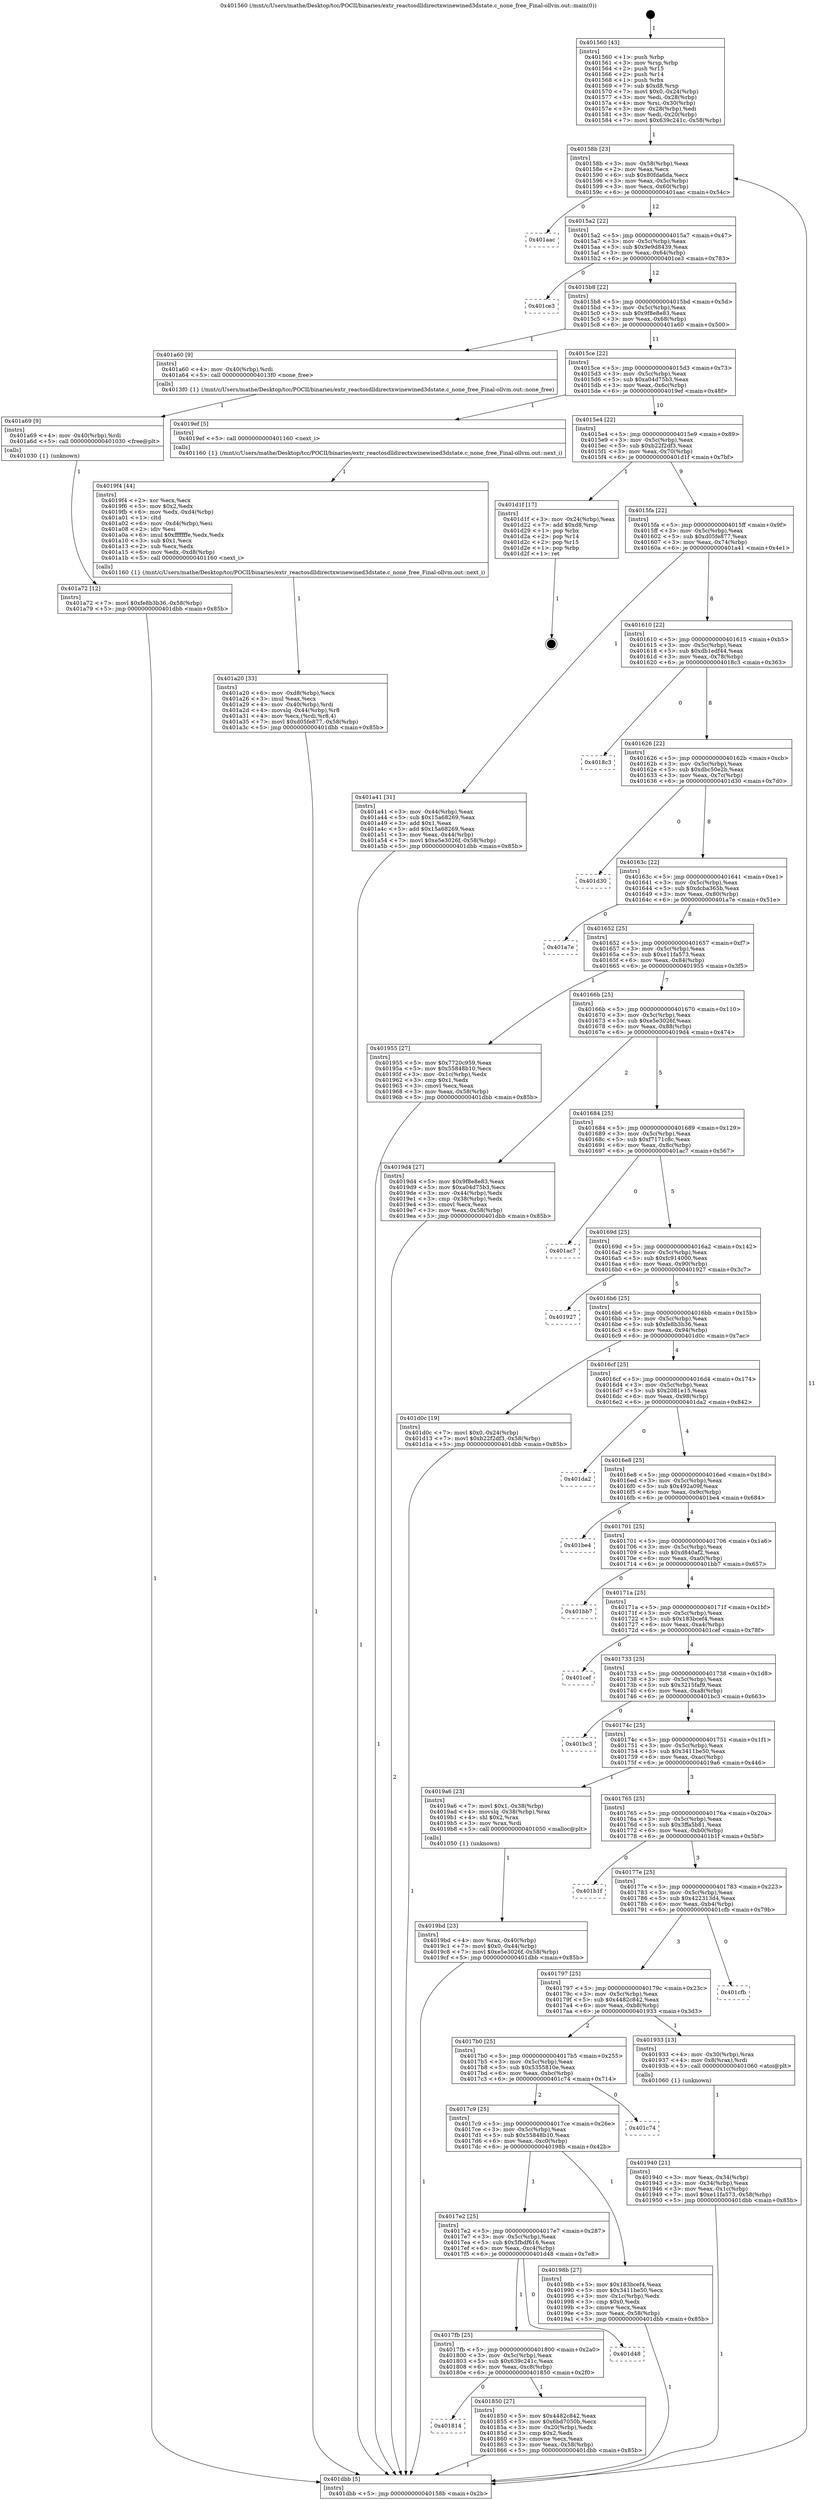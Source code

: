 digraph "0x401560" {
  label = "0x401560 (/mnt/c/Users/mathe/Desktop/tcc/POCII/binaries/extr_reactosdlldirectxwinewined3dstate.c_none_free_Final-ollvm.out::main(0))"
  labelloc = "t"
  node[shape=record]

  Entry [label="",width=0.3,height=0.3,shape=circle,fillcolor=black,style=filled]
  "0x40158b" [label="{
     0x40158b [23]\l
     | [instrs]\l
     &nbsp;&nbsp;0x40158b \<+3\>: mov -0x58(%rbp),%eax\l
     &nbsp;&nbsp;0x40158e \<+2\>: mov %eax,%ecx\l
     &nbsp;&nbsp;0x401590 \<+6\>: sub $0x80fda6da,%ecx\l
     &nbsp;&nbsp;0x401596 \<+3\>: mov %eax,-0x5c(%rbp)\l
     &nbsp;&nbsp;0x401599 \<+3\>: mov %ecx,-0x60(%rbp)\l
     &nbsp;&nbsp;0x40159c \<+6\>: je 0000000000401aac \<main+0x54c\>\l
  }"]
  "0x401aac" [label="{
     0x401aac\l
  }", style=dashed]
  "0x4015a2" [label="{
     0x4015a2 [22]\l
     | [instrs]\l
     &nbsp;&nbsp;0x4015a2 \<+5\>: jmp 00000000004015a7 \<main+0x47\>\l
     &nbsp;&nbsp;0x4015a7 \<+3\>: mov -0x5c(%rbp),%eax\l
     &nbsp;&nbsp;0x4015aa \<+5\>: sub $0x9e9d8439,%eax\l
     &nbsp;&nbsp;0x4015af \<+3\>: mov %eax,-0x64(%rbp)\l
     &nbsp;&nbsp;0x4015b2 \<+6\>: je 0000000000401ce3 \<main+0x783\>\l
  }"]
  Exit [label="",width=0.3,height=0.3,shape=circle,fillcolor=black,style=filled,peripheries=2]
  "0x401ce3" [label="{
     0x401ce3\l
  }", style=dashed]
  "0x4015b8" [label="{
     0x4015b8 [22]\l
     | [instrs]\l
     &nbsp;&nbsp;0x4015b8 \<+5\>: jmp 00000000004015bd \<main+0x5d\>\l
     &nbsp;&nbsp;0x4015bd \<+3\>: mov -0x5c(%rbp),%eax\l
     &nbsp;&nbsp;0x4015c0 \<+5\>: sub $0x9f8e8e83,%eax\l
     &nbsp;&nbsp;0x4015c5 \<+3\>: mov %eax,-0x68(%rbp)\l
     &nbsp;&nbsp;0x4015c8 \<+6\>: je 0000000000401a60 \<main+0x500\>\l
  }"]
  "0x401a72" [label="{
     0x401a72 [12]\l
     | [instrs]\l
     &nbsp;&nbsp;0x401a72 \<+7\>: movl $0xfe8b3b36,-0x58(%rbp)\l
     &nbsp;&nbsp;0x401a79 \<+5\>: jmp 0000000000401dbb \<main+0x85b\>\l
  }"]
  "0x401a60" [label="{
     0x401a60 [9]\l
     | [instrs]\l
     &nbsp;&nbsp;0x401a60 \<+4\>: mov -0x40(%rbp),%rdi\l
     &nbsp;&nbsp;0x401a64 \<+5\>: call 00000000004013f0 \<none_free\>\l
     | [calls]\l
     &nbsp;&nbsp;0x4013f0 \{1\} (/mnt/c/Users/mathe/Desktop/tcc/POCII/binaries/extr_reactosdlldirectxwinewined3dstate.c_none_free_Final-ollvm.out::none_free)\l
  }"]
  "0x4015ce" [label="{
     0x4015ce [22]\l
     | [instrs]\l
     &nbsp;&nbsp;0x4015ce \<+5\>: jmp 00000000004015d3 \<main+0x73\>\l
     &nbsp;&nbsp;0x4015d3 \<+3\>: mov -0x5c(%rbp),%eax\l
     &nbsp;&nbsp;0x4015d6 \<+5\>: sub $0xa04d75b3,%eax\l
     &nbsp;&nbsp;0x4015db \<+3\>: mov %eax,-0x6c(%rbp)\l
     &nbsp;&nbsp;0x4015de \<+6\>: je 00000000004019ef \<main+0x48f\>\l
  }"]
  "0x401a69" [label="{
     0x401a69 [9]\l
     | [instrs]\l
     &nbsp;&nbsp;0x401a69 \<+4\>: mov -0x40(%rbp),%rdi\l
     &nbsp;&nbsp;0x401a6d \<+5\>: call 0000000000401030 \<free@plt\>\l
     | [calls]\l
     &nbsp;&nbsp;0x401030 \{1\} (unknown)\l
  }"]
  "0x4019ef" [label="{
     0x4019ef [5]\l
     | [instrs]\l
     &nbsp;&nbsp;0x4019ef \<+5\>: call 0000000000401160 \<next_i\>\l
     | [calls]\l
     &nbsp;&nbsp;0x401160 \{1\} (/mnt/c/Users/mathe/Desktop/tcc/POCII/binaries/extr_reactosdlldirectxwinewined3dstate.c_none_free_Final-ollvm.out::next_i)\l
  }"]
  "0x4015e4" [label="{
     0x4015e4 [22]\l
     | [instrs]\l
     &nbsp;&nbsp;0x4015e4 \<+5\>: jmp 00000000004015e9 \<main+0x89\>\l
     &nbsp;&nbsp;0x4015e9 \<+3\>: mov -0x5c(%rbp),%eax\l
     &nbsp;&nbsp;0x4015ec \<+5\>: sub $0xb22f2df3,%eax\l
     &nbsp;&nbsp;0x4015f1 \<+3\>: mov %eax,-0x70(%rbp)\l
     &nbsp;&nbsp;0x4015f4 \<+6\>: je 0000000000401d1f \<main+0x7bf\>\l
  }"]
  "0x401a20" [label="{
     0x401a20 [33]\l
     | [instrs]\l
     &nbsp;&nbsp;0x401a20 \<+6\>: mov -0xd8(%rbp),%ecx\l
     &nbsp;&nbsp;0x401a26 \<+3\>: imul %eax,%ecx\l
     &nbsp;&nbsp;0x401a29 \<+4\>: mov -0x40(%rbp),%rdi\l
     &nbsp;&nbsp;0x401a2d \<+4\>: movslq -0x44(%rbp),%r8\l
     &nbsp;&nbsp;0x401a31 \<+4\>: mov %ecx,(%rdi,%r8,4)\l
     &nbsp;&nbsp;0x401a35 \<+7\>: movl $0xd05fe877,-0x58(%rbp)\l
     &nbsp;&nbsp;0x401a3c \<+5\>: jmp 0000000000401dbb \<main+0x85b\>\l
  }"]
  "0x401d1f" [label="{
     0x401d1f [17]\l
     | [instrs]\l
     &nbsp;&nbsp;0x401d1f \<+3\>: mov -0x24(%rbp),%eax\l
     &nbsp;&nbsp;0x401d22 \<+7\>: add $0xd8,%rsp\l
     &nbsp;&nbsp;0x401d29 \<+1\>: pop %rbx\l
     &nbsp;&nbsp;0x401d2a \<+2\>: pop %r14\l
     &nbsp;&nbsp;0x401d2c \<+2\>: pop %r15\l
     &nbsp;&nbsp;0x401d2e \<+1\>: pop %rbp\l
     &nbsp;&nbsp;0x401d2f \<+1\>: ret\l
  }"]
  "0x4015fa" [label="{
     0x4015fa [22]\l
     | [instrs]\l
     &nbsp;&nbsp;0x4015fa \<+5\>: jmp 00000000004015ff \<main+0x9f\>\l
     &nbsp;&nbsp;0x4015ff \<+3\>: mov -0x5c(%rbp),%eax\l
     &nbsp;&nbsp;0x401602 \<+5\>: sub $0xd05fe877,%eax\l
     &nbsp;&nbsp;0x401607 \<+3\>: mov %eax,-0x74(%rbp)\l
     &nbsp;&nbsp;0x40160a \<+6\>: je 0000000000401a41 \<main+0x4e1\>\l
  }"]
  "0x4019f4" [label="{
     0x4019f4 [44]\l
     | [instrs]\l
     &nbsp;&nbsp;0x4019f4 \<+2\>: xor %ecx,%ecx\l
     &nbsp;&nbsp;0x4019f6 \<+5\>: mov $0x2,%edx\l
     &nbsp;&nbsp;0x4019fb \<+6\>: mov %edx,-0xd4(%rbp)\l
     &nbsp;&nbsp;0x401a01 \<+1\>: cltd\l
     &nbsp;&nbsp;0x401a02 \<+6\>: mov -0xd4(%rbp),%esi\l
     &nbsp;&nbsp;0x401a08 \<+2\>: idiv %esi\l
     &nbsp;&nbsp;0x401a0a \<+6\>: imul $0xfffffffe,%edx,%edx\l
     &nbsp;&nbsp;0x401a10 \<+3\>: sub $0x1,%ecx\l
     &nbsp;&nbsp;0x401a13 \<+2\>: sub %ecx,%edx\l
     &nbsp;&nbsp;0x401a15 \<+6\>: mov %edx,-0xd8(%rbp)\l
     &nbsp;&nbsp;0x401a1b \<+5\>: call 0000000000401160 \<next_i\>\l
     | [calls]\l
     &nbsp;&nbsp;0x401160 \{1\} (/mnt/c/Users/mathe/Desktop/tcc/POCII/binaries/extr_reactosdlldirectxwinewined3dstate.c_none_free_Final-ollvm.out::next_i)\l
  }"]
  "0x401a41" [label="{
     0x401a41 [31]\l
     | [instrs]\l
     &nbsp;&nbsp;0x401a41 \<+3\>: mov -0x44(%rbp),%eax\l
     &nbsp;&nbsp;0x401a44 \<+5\>: sub $0x15a68269,%eax\l
     &nbsp;&nbsp;0x401a49 \<+3\>: add $0x1,%eax\l
     &nbsp;&nbsp;0x401a4c \<+5\>: add $0x15a68269,%eax\l
     &nbsp;&nbsp;0x401a51 \<+3\>: mov %eax,-0x44(%rbp)\l
     &nbsp;&nbsp;0x401a54 \<+7\>: movl $0xe5e3026f,-0x58(%rbp)\l
     &nbsp;&nbsp;0x401a5b \<+5\>: jmp 0000000000401dbb \<main+0x85b\>\l
  }"]
  "0x401610" [label="{
     0x401610 [22]\l
     | [instrs]\l
     &nbsp;&nbsp;0x401610 \<+5\>: jmp 0000000000401615 \<main+0xb5\>\l
     &nbsp;&nbsp;0x401615 \<+3\>: mov -0x5c(%rbp),%eax\l
     &nbsp;&nbsp;0x401618 \<+5\>: sub $0xdb1edf44,%eax\l
     &nbsp;&nbsp;0x40161d \<+3\>: mov %eax,-0x78(%rbp)\l
     &nbsp;&nbsp;0x401620 \<+6\>: je 00000000004018c3 \<main+0x363\>\l
  }"]
  "0x4019bd" [label="{
     0x4019bd [23]\l
     | [instrs]\l
     &nbsp;&nbsp;0x4019bd \<+4\>: mov %rax,-0x40(%rbp)\l
     &nbsp;&nbsp;0x4019c1 \<+7\>: movl $0x0,-0x44(%rbp)\l
     &nbsp;&nbsp;0x4019c8 \<+7\>: movl $0xe5e3026f,-0x58(%rbp)\l
     &nbsp;&nbsp;0x4019cf \<+5\>: jmp 0000000000401dbb \<main+0x85b\>\l
  }"]
  "0x4018c3" [label="{
     0x4018c3\l
  }", style=dashed]
  "0x401626" [label="{
     0x401626 [22]\l
     | [instrs]\l
     &nbsp;&nbsp;0x401626 \<+5\>: jmp 000000000040162b \<main+0xcb\>\l
     &nbsp;&nbsp;0x40162b \<+3\>: mov -0x5c(%rbp),%eax\l
     &nbsp;&nbsp;0x40162e \<+5\>: sub $0xdbc50e2b,%eax\l
     &nbsp;&nbsp;0x401633 \<+3\>: mov %eax,-0x7c(%rbp)\l
     &nbsp;&nbsp;0x401636 \<+6\>: je 0000000000401d30 \<main+0x7d0\>\l
  }"]
  "0x401940" [label="{
     0x401940 [21]\l
     | [instrs]\l
     &nbsp;&nbsp;0x401940 \<+3\>: mov %eax,-0x34(%rbp)\l
     &nbsp;&nbsp;0x401943 \<+3\>: mov -0x34(%rbp),%eax\l
     &nbsp;&nbsp;0x401946 \<+3\>: mov %eax,-0x1c(%rbp)\l
     &nbsp;&nbsp;0x401949 \<+7\>: movl $0xe11fa573,-0x58(%rbp)\l
     &nbsp;&nbsp;0x401950 \<+5\>: jmp 0000000000401dbb \<main+0x85b\>\l
  }"]
  "0x401d30" [label="{
     0x401d30\l
  }", style=dashed]
  "0x40163c" [label="{
     0x40163c [22]\l
     | [instrs]\l
     &nbsp;&nbsp;0x40163c \<+5\>: jmp 0000000000401641 \<main+0xe1\>\l
     &nbsp;&nbsp;0x401641 \<+3\>: mov -0x5c(%rbp),%eax\l
     &nbsp;&nbsp;0x401644 \<+5\>: sub $0xdcba365b,%eax\l
     &nbsp;&nbsp;0x401649 \<+3\>: mov %eax,-0x80(%rbp)\l
     &nbsp;&nbsp;0x40164c \<+6\>: je 0000000000401a7e \<main+0x51e\>\l
  }"]
  "0x401560" [label="{
     0x401560 [43]\l
     | [instrs]\l
     &nbsp;&nbsp;0x401560 \<+1\>: push %rbp\l
     &nbsp;&nbsp;0x401561 \<+3\>: mov %rsp,%rbp\l
     &nbsp;&nbsp;0x401564 \<+2\>: push %r15\l
     &nbsp;&nbsp;0x401566 \<+2\>: push %r14\l
     &nbsp;&nbsp;0x401568 \<+1\>: push %rbx\l
     &nbsp;&nbsp;0x401569 \<+7\>: sub $0xd8,%rsp\l
     &nbsp;&nbsp;0x401570 \<+7\>: movl $0x0,-0x24(%rbp)\l
     &nbsp;&nbsp;0x401577 \<+3\>: mov %edi,-0x28(%rbp)\l
     &nbsp;&nbsp;0x40157a \<+4\>: mov %rsi,-0x30(%rbp)\l
     &nbsp;&nbsp;0x40157e \<+3\>: mov -0x28(%rbp),%edi\l
     &nbsp;&nbsp;0x401581 \<+3\>: mov %edi,-0x20(%rbp)\l
     &nbsp;&nbsp;0x401584 \<+7\>: movl $0x639c241c,-0x58(%rbp)\l
  }"]
  "0x401a7e" [label="{
     0x401a7e\l
  }", style=dashed]
  "0x401652" [label="{
     0x401652 [25]\l
     | [instrs]\l
     &nbsp;&nbsp;0x401652 \<+5\>: jmp 0000000000401657 \<main+0xf7\>\l
     &nbsp;&nbsp;0x401657 \<+3\>: mov -0x5c(%rbp),%eax\l
     &nbsp;&nbsp;0x40165a \<+5\>: sub $0xe11fa573,%eax\l
     &nbsp;&nbsp;0x40165f \<+6\>: mov %eax,-0x84(%rbp)\l
     &nbsp;&nbsp;0x401665 \<+6\>: je 0000000000401955 \<main+0x3f5\>\l
  }"]
  "0x401dbb" [label="{
     0x401dbb [5]\l
     | [instrs]\l
     &nbsp;&nbsp;0x401dbb \<+5\>: jmp 000000000040158b \<main+0x2b\>\l
  }"]
  "0x401955" [label="{
     0x401955 [27]\l
     | [instrs]\l
     &nbsp;&nbsp;0x401955 \<+5\>: mov $0x7720c959,%eax\l
     &nbsp;&nbsp;0x40195a \<+5\>: mov $0x55848b10,%ecx\l
     &nbsp;&nbsp;0x40195f \<+3\>: mov -0x1c(%rbp),%edx\l
     &nbsp;&nbsp;0x401962 \<+3\>: cmp $0x1,%edx\l
     &nbsp;&nbsp;0x401965 \<+3\>: cmovl %ecx,%eax\l
     &nbsp;&nbsp;0x401968 \<+3\>: mov %eax,-0x58(%rbp)\l
     &nbsp;&nbsp;0x40196b \<+5\>: jmp 0000000000401dbb \<main+0x85b\>\l
  }"]
  "0x40166b" [label="{
     0x40166b [25]\l
     | [instrs]\l
     &nbsp;&nbsp;0x40166b \<+5\>: jmp 0000000000401670 \<main+0x110\>\l
     &nbsp;&nbsp;0x401670 \<+3\>: mov -0x5c(%rbp),%eax\l
     &nbsp;&nbsp;0x401673 \<+5\>: sub $0xe5e3026f,%eax\l
     &nbsp;&nbsp;0x401678 \<+6\>: mov %eax,-0x88(%rbp)\l
     &nbsp;&nbsp;0x40167e \<+6\>: je 00000000004019d4 \<main+0x474\>\l
  }"]
  "0x401814" [label="{
     0x401814\l
  }", style=dashed]
  "0x4019d4" [label="{
     0x4019d4 [27]\l
     | [instrs]\l
     &nbsp;&nbsp;0x4019d4 \<+5\>: mov $0x9f8e8e83,%eax\l
     &nbsp;&nbsp;0x4019d9 \<+5\>: mov $0xa04d75b3,%ecx\l
     &nbsp;&nbsp;0x4019de \<+3\>: mov -0x44(%rbp),%edx\l
     &nbsp;&nbsp;0x4019e1 \<+3\>: cmp -0x38(%rbp),%edx\l
     &nbsp;&nbsp;0x4019e4 \<+3\>: cmovl %ecx,%eax\l
     &nbsp;&nbsp;0x4019e7 \<+3\>: mov %eax,-0x58(%rbp)\l
     &nbsp;&nbsp;0x4019ea \<+5\>: jmp 0000000000401dbb \<main+0x85b\>\l
  }"]
  "0x401684" [label="{
     0x401684 [25]\l
     | [instrs]\l
     &nbsp;&nbsp;0x401684 \<+5\>: jmp 0000000000401689 \<main+0x129\>\l
     &nbsp;&nbsp;0x401689 \<+3\>: mov -0x5c(%rbp),%eax\l
     &nbsp;&nbsp;0x40168c \<+5\>: sub $0xf7171c8c,%eax\l
     &nbsp;&nbsp;0x401691 \<+6\>: mov %eax,-0x8c(%rbp)\l
     &nbsp;&nbsp;0x401697 \<+6\>: je 0000000000401ac7 \<main+0x567\>\l
  }"]
  "0x401850" [label="{
     0x401850 [27]\l
     | [instrs]\l
     &nbsp;&nbsp;0x401850 \<+5\>: mov $0x4482c842,%eax\l
     &nbsp;&nbsp;0x401855 \<+5\>: mov $0x6bd7050b,%ecx\l
     &nbsp;&nbsp;0x40185a \<+3\>: mov -0x20(%rbp),%edx\l
     &nbsp;&nbsp;0x40185d \<+3\>: cmp $0x2,%edx\l
     &nbsp;&nbsp;0x401860 \<+3\>: cmovne %ecx,%eax\l
     &nbsp;&nbsp;0x401863 \<+3\>: mov %eax,-0x58(%rbp)\l
     &nbsp;&nbsp;0x401866 \<+5\>: jmp 0000000000401dbb \<main+0x85b\>\l
  }"]
  "0x401ac7" [label="{
     0x401ac7\l
  }", style=dashed]
  "0x40169d" [label="{
     0x40169d [25]\l
     | [instrs]\l
     &nbsp;&nbsp;0x40169d \<+5\>: jmp 00000000004016a2 \<main+0x142\>\l
     &nbsp;&nbsp;0x4016a2 \<+3\>: mov -0x5c(%rbp),%eax\l
     &nbsp;&nbsp;0x4016a5 \<+5\>: sub $0xfc914000,%eax\l
     &nbsp;&nbsp;0x4016aa \<+6\>: mov %eax,-0x90(%rbp)\l
     &nbsp;&nbsp;0x4016b0 \<+6\>: je 0000000000401927 \<main+0x3c7\>\l
  }"]
  "0x4017fb" [label="{
     0x4017fb [25]\l
     | [instrs]\l
     &nbsp;&nbsp;0x4017fb \<+5\>: jmp 0000000000401800 \<main+0x2a0\>\l
     &nbsp;&nbsp;0x401800 \<+3\>: mov -0x5c(%rbp),%eax\l
     &nbsp;&nbsp;0x401803 \<+5\>: sub $0x639c241c,%eax\l
     &nbsp;&nbsp;0x401808 \<+6\>: mov %eax,-0xc8(%rbp)\l
     &nbsp;&nbsp;0x40180e \<+6\>: je 0000000000401850 \<main+0x2f0\>\l
  }"]
  "0x401927" [label="{
     0x401927\l
  }", style=dashed]
  "0x4016b6" [label="{
     0x4016b6 [25]\l
     | [instrs]\l
     &nbsp;&nbsp;0x4016b6 \<+5\>: jmp 00000000004016bb \<main+0x15b\>\l
     &nbsp;&nbsp;0x4016bb \<+3\>: mov -0x5c(%rbp),%eax\l
     &nbsp;&nbsp;0x4016be \<+5\>: sub $0xfe8b3b36,%eax\l
     &nbsp;&nbsp;0x4016c3 \<+6\>: mov %eax,-0x94(%rbp)\l
     &nbsp;&nbsp;0x4016c9 \<+6\>: je 0000000000401d0c \<main+0x7ac\>\l
  }"]
  "0x401d48" [label="{
     0x401d48\l
  }", style=dashed]
  "0x401d0c" [label="{
     0x401d0c [19]\l
     | [instrs]\l
     &nbsp;&nbsp;0x401d0c \<+7\>: movl $0x0,-0x24(%rbp)\l
     &nbsp;&nbsp;0x401d13 \<+7\>: movl $0xb22f2df3,-0x58(%rbp)\l
     &nbsp;&nbsp;0x401d1a \<+5\>: jmp 0000000000401dbb \<main+0x85b\>\l
  }"]
  "0x4016cf" [label="{
     0x4016cf [25]\l
     | [instrs]\l
     &nbsp;&nbsp;0x4016cf \<+5\>: jmp 00000000004016d4 \<main+0x174\>\l
     &nbsp;&nbsp;0x4016d4 \<+3\>: mov -0x5c(%rbp),%eax\l
     &nbsp;&nbsp;0x4016d7 \<+5\>: sub $0x2081e15,%eax\l
     &nbsp;&nbsp;0x4016dc \<+6\>: mov %eax,-0x98(%rbp)\l
     &nbsp;&nbsp;0x4016e2 \<+6\>: je 0000000000401da2 \<main+0x842\>\l
  }"]
  "0x4017e2" [label="{
     0x4017e2 [25]\l
     | [instrs]\l
     &nbsp;&nbsp;0x4017e2 \<+5\>: jmp 00000000004017e7 \<main+0x287\>\l
     &nbsp;&nbsp;0x4017e7 \<+3\>: mov -0x5c(%rbp),%eax\l
     &nbsp;&nbsp;0x4017ea \<+5\>: sub $0x5fbdf616,%eax\l
     &nbsp;&nbsp;0x4017ef \<+6\>: mov %eax,-0xc4(%rbp)\l
     &nbsp;&nbsp;0x4017f5 \<+6\>: je 0000000000401d48 \<main+0x7e8\>\l
  }"]
  "0x401da2" [label="{
     0x401da2\l
  }", style=dashed]
  "0x4016e8" [label="{
     0x4016e8 [25]\l
     | [instrs]\l
     &nbsp;&nbsp;0x4016e8 \<+5\>: jmp 00000000004016ed \<main+0x18d\>\l
     &nbsp;&nbsp;0x4016ed \<+3\>: mov -0x5c(%rbp),%eax\l
     &nbsp;&nbsp;0x4016f0 \<+5\>: sub $0x492a09f,%eax\l
     &nbsp;&nbsp;0x4016f5 \<+6\>: mov %eax,-0x9c(%rbp)\l
     &nbsp;&nbsp;0x4016fb \<+6\>: je 0000000000401be4 \<main+0x684\>\l
  }"]
  "0x40198b" [label="{
     0x40198b [27]\l
     | [instrs]\l
     &nbsp;&nbsp;0x40198b \<+5\>: mov $0x183bcef4,%eax\l
     &nbsp;&nbsp;0x401990 \<+5\>: mov $0x3411be50,%ecx\l
     &nbsp;&nbsp;0x401995 \<+3\>: mov -0x1c(%rbp),%edx\l
     &nbsp;&nbsp;0x401998 \<+3\>: cmp $0x0,%edx\l
     &nbsp;&nbsp;0x40199b \<+3\>: cmove %ecx,%eax\l
     &nbsp;&nbsp;0x40199e \<+3\>: mov %eax,-0x58(%rbp)\l
     &nbsp;&nbsp;0x4019a1 \<+5\>: jmp 0000000000401dbb \<main+0x85b\>\l
  }"]
  "0x401be4" [label="{
     0x401be4\l
  }", style=dashed]
  "0x401701" [label="{
     0x401701 [25]\l
     | [instrs]\l
     &nbsp;&nbsp;0x401701 \<+5\>: jmp 0000000000401706 \<main+0x1a6\>\l
     &nbsp;&nbsp;0x401706 \<+3\>: mov -0x5c(%rbp),%eax\l
     &nbsp;&nbsp;0x401709 \<+5\>: sub $0xd840af2,%eax\l
     &nbsp;&nbsp;0x40170e \<+6\>: mov %eax,-0xa0(%rbp)\l
     &nbsp;&nbsp;0x401714 \<+6\>: je 0000000000401bb7 \<main+0x657\>\l
  }"]
  "0x4017c9" [label="{
     0x4017c9 [25]\l
     | [instrs]\l
     &nbsp;&nbsp;0x4017c9 \<+5\>: jmp 00000000004017ce \<main+0x26e\>\l
     &nbsp;&nbsp;0x4017ce \<+3\>: mov -0x5c(%rbp),%eax\l
     &nbsp;&nbsp;0x4017d1 \<+5\>: sub $0x55848b10,%eax\l
     &nbsp;&nbsp;0x4017d6 \<+6\>: mov %eax,-0xc0(%rbp)\l
     &nbsp;&nbsp;0x4017dc \<+6\>: je 000000000040198b \<main+0x42b\>\l
  }"]
  "0x401bb7" [label="{
     0x401bb7\l
  }", style=dashed]
  "0x40171a" [label="{
     0x40171a [25]\l
     | [instrs]\l
     &nbsp;&nbsp;0x40171a \<+5\>: jmp 000000000040171f \<main+0x1bf\>\l
     &nbsp;&nbsp;0x40171f \<+3\>: mov -0x5c(%rbp),%eax\l
     &nbsp;&nbsp;0x401722 \<+5\>: sub $0x183bcef4,%eax\l
     &nbsp;&nbsp;0x401727 \<+6\>: mov %eax,-0xa4(%rbp)\l
     &nbsp;&nbsp;0x40172d \<+6\>: je 0000000000401cef \<main+0x78f\>\l
  }"]
  "0x401c74" [label="{
     0x401c74\l
  }", style=dashed]
  "0x401cef" [label="{
     0x401cef\l
  }", style=dashed]
  "0x401733" [label="{
     0x401733 [25]\l
     | [instrs]\l
     &nbsp;&nbsp;0x401733 \<+5\>: jmp 0000000000401738 \<main+0x1d8\>\l
     &nbsp;&nbsp;0x401738 \<+3\>: mov -0x5c(%rbp),%eax\l
     &nbsp;&nbsp;0x40173b \<+5\>: sub $0x3215faf9,%eax\l
     &nbsp;&nbsp;0x401740 \<+6\>: mov %eax,-0xa8(%rbp)\l
     &nbsp;&nbsp;0x401746 \<+6\>: je 0000000000401bc3 \<main+0x663\>\l
  }"]
  "0x4017b0" [label="{
     0x4017b0 [25]\l
     | [instrs]\l
     &nbsp;&nbsp;0x4017b0 \<+5\>: jmp 00000000004017b5 \<main+0x255\>\l
     &nbsp;&nbsp;0x4017b5 \<+3\>: mov -0x5c(%rbp),%eax\l
     &nbsp;&nbsp;0x4017b8 \<+5\>: sub $0x5355810e,%eax\l
     &nbsp;&nbsp;0x4017bd \<+6\>: mov %eax,-0xbc(%rbp)\l
     &nbsp;&nbsp;0x4017c3 \<+6\>: je 0000000000401c74 \<main+0x714\>\l
  }"]
  "0x401bc3" [label="{
     0x401bc3\l
  }", style=dashed]
  "0x40174c" [label="{
     0x40174c [25]\l
     | [instrs]\l
     &nbsp;&nbsp;0x40174c \<+5\>: jmp 0000000000401751 \<main+0x1f1\>\l
     &nbsp;&nbsp;0x401751 \<+3\>: mov -0x5c(%rbp),%eax\l
     &nbsp;&nbsp;0x401754 \<+5\>: sub $0x3411be50,%eax\l
     &nbsp;&nbsp;0x401759 \<+6\>: mov %eax,-0xac(%rbp)\l
     &nbsp;&nbsp;0x40175f \<+6\>: je 00000000004019a6 \<main+0x446\>\l
  }"]
  "0x401933" [label="{
     0x401933 [13]\l
     | [instrs]\l
     &nbsp;&nbsp;0x401933 \<+4\>: mov -0x30(%rbp),%rax\l
     &nbsp;&nbsp;0x401937 \<+4\>: mov 0x8(%rax),%rdi\l
     &nbsp;&nbsp;0x40193b \<+5\>: call 0000000000401060 \<atoi@plt\>\l
     | [calls]\l
     &nbsp;&nbsp;0x401060 \{1\} (unknown)\l
  }"]
  "0x4019a6" [label="{
     0x4019a6 [23]\l
     | [instrs]\l
     &nbsp;&nbsp;0x4019a6 \<+7\>: movl $0x1,-0x38(%rbp)\l
     &nbsp;&nbsp;0x4019ad \<+4\>: movslq -0x38(%rbp),%rax\l
     &nbsp;&nbsp;0x4019b1 \<+4\>: shl $0x2,%rax\l
     &nbsp;&nbsp;0x4019b5 \<+3\>: mov %rax,%rdi\l
     &nbsp;&nbsp;0x4019b8 \<+5\>: call 0000000000401050 \<malloc@plt\>\l
     | [calls]\l
     &nbsp;&nbsp;0x401050 \{1\} (unknown)\l
  }"]
  "0x401765" [label="{
     0x401765 [25]\l
     | [instrs]\l
     &nbsp;&nbsp;0x401765 \<+5\>: jmp 000000000040176a \<main+0x20a\>\l
     &nbsp;&nbsp;0x40176a \<+3\>: mov -0x5c(%rbp),%eax\l
     &nbsp;&nbsp;0x40176d \<+5\>: sub $0x3ffa5b81,%eax\l
     &nbsp;&nbsp;0x401772 \<+6\>: mov %eax,-0xb0(%rbp)\l
     &nbsp;&nbsp;0x401778 \<+6\>: je 0000000000401b1f \<main+0x5bf\>\l
  }"]
  "0x401797" [label="{
     0x401797 [25]\l
     | [instrs]\l
     &nbsp;&nbsp;0x401797 \<+5\>: jmp 000000000040179c \<main+0x23c\>\l
     &nbsp;&nbsp;0x40179c \<+3\>: mov -0x5c(%rbp),%eax\l
     &nbsp;&nbsp;0x40179f \<+5\>: sub $0x4482c842,%eax\l
     &nbsp;&nbsp;0x4017a4 \<+6\>: mov %eax,-0xb8(%rbp)\l
     &nbsp;&nbsp;0x4017aa \<+6\>: je 0000000000401933 \<main+0x3d3\>\l
  }"]
  "0x401b1f" [label="{
     0x401b1f\l
  }", style=dashed]
  "0x40177e" [label="{
     0x40177e [25]\l
     | [instrs]\l
     &nbsp;&nbsp;0x40177e \<+5\>: jmp 0000000000401783 \<main+0x223\>\l
     &nbsp;&nbsp;0x401783 \<+3\>: mov -0x5c(%rbp),%eax\l
     &nbsp;&nbsp;0x401786 \<+5\>: sub $0x422313d4,%eax\l
     &nbsp;&nbsp;0x40178b \<+6\>: mov %eax,-0xb4(%rbp)\l
     &nbsp;&nbsp;0x401791 \<+6\>: je 0000000000401cfb \<main+0x79b\>\l
  }"]
  "0x401cfb" [label="{
     0x401cfb\l
  }", style=dashed]
  Entry -> "0x401560" [label=" 1"]
  "0x40158b" -> "0x401aac" [label=" 0"]
  "0x40158b" -> "0x4015a2" [label=" 12"]
  "0x401d1f" -> Exit [label=" 1"]
  "0x4015a2" -> "0x401ce3" [label=" 0"]
  "0x4015a2" -> "0x4015b8" [label=" 12"]
  "0x401d0c" -> "0x401dbb" [label=" 1"]
  "0x4015b8" -> "0x401a60" [label=" 1"]
  "0x4015b8" -> "0x4015ce" [label=" 11"]
  "0x401a72" -> "0x401dbb" [label=" 1"]
  "0x4015ce" -> "0x4019ef" [label=" 1"]
  "0x4015ce" -> "0x4015e4" [label=" 10"]
  "0x401a69" -> "0x401a72" [label=" 1"]
  "0x4015e4" -> "0x401d1f" [label=" 1"]
  "0x4015e4" -> "0x4015fa" [label=" 9"]
  "0x401a60" -> "0x401a69" [label=" 1"]
  "0x4015fa" -> "0x401a41" [label=" 1"]
  "0x4015fa" -> "0x401610" [label=" 8"]
  "0x401a41" -> "0x401dbb" [label=" 1"]
  "0x401610" -> "0x4018c3" [label=" 0"]
  "0x401610" -> "0x401626" [label=" 8"]
  "0x401a20" -> "0x401dbb" [label=" 1"]
  "0x401626" -> "0x401d30" [label=" 0"]
  "0x401626" -> "0x40163c" [label=" 8"]
  "0x4019f4" -> "0x401a20" [label=" 1"]
  "0x40163c" -> "0x401a7e" [label=" 0"]
  "0x40163c" -> "0x401652" [label=" 8"]
  "0x4019ef" -> "0x4019f4" [label=" 1"]
  "0x401652" -> "0x401955" [label=" 1"]
  "0x401652" -> "0x40166b" [label=" 7"]
  "0x4019d4" -> "0x401dbb" [label=" 2"]
  "0x40166b" -> "0x4019d4" [label=" 2"]
  "0x40166b" -> "0x401684" [label=" 5"]
  "0x4019bd" -> "0x401dbb" [label=" 1"]
  "0x401684" -> "0x401ac7" [label=" 0"]
  "0x401684" -> "0x40169d" [label=" 5"]
  "0x4019a6" -> "0x4019bd" [label=" 1"]
  "0x40169d" -> "0x401927" [label=" 0"]
  "0x40169d" -> "0x4016b6" [label=" 5"]
  "0x401955" -> "0x401dbb" [label=" 1"]
  "0x4016b6" -> "0x401d0c" [label=" 1"]
  "0x4016b6" -> "0x4016cf" [label=" 4"]
  "0x401940" -> "0x401dbb" [label=" 1"]
  "0x4016cf" -> "0x401da2" [label=" 0"]
  "0x4016cf" -> "0x4016e8" [label=" 4"]
  "0x401dbb" -> "0x40158b" [label=" 11"]
  "0x4016e8" -> "0x401be4" [label=" 0"]
  "0x4016e8" -> "0x401701" [label=" 4"]
  "0x401560" -> "0x40158b" [label=" 1"]
  "0x401701" -> "0x401bb7" [label=" 0"]
  "0x401701" -> "0x40171a" [label=" 4"]
  "0x4017fb" -> "0x401814" [label=" 0"]
  "0x40171a" -> "0x401cef" [label=" 0"]
  "0x40171a" -> "0x401733" [label=" 4"]
  "0x4017fb" -> "0x401850" [label=" 1"]
  "0x401733" -> "0x401bc3" [label=" 0"]
  "0x401733" -> "0x40174c" [label=" 4"]
  "0x4017e2" -> "0x4017fb" [label=" 1"]
  "0x40174c" -> "0x4019a6" [label=" 1"]
  "0x40174c" -> "0x401765" [label=" 3"]
  "0x4017e2" -> "0x401d48" [label=" 0"]
  "0x401765" -> "0x401b1f" [label=" 0"]
  "0x401765" -> "0x40177e" [label=" 3"]
  "0x4017c9" -> "0x4017e2" [label=" 1"]
  "0x40177e" -> "0x401cfb" [label=" 0"]
  "0x40177e" -> "0x401797" [label=" 3"]
  "0x401933" -> "0x401940" [label=" 1"]
  "0x401797" -> "0x401933" [label=" 1"]
  "0x401797" -> "0x4017b0" [label=" 2"]
  "0x40198b" -> "0x401dbb" [label=" 1"]
  "0x4017b0" -> "0x401c74" [label=" 0"]
  "0x4017b0" -> "0x4017c9" [label=" 2"]
  "0x401850" -> "0x401dbb" [label=" 1"]
  "0x4017c9" -> "0x40198b" [label=" 1"]
}
